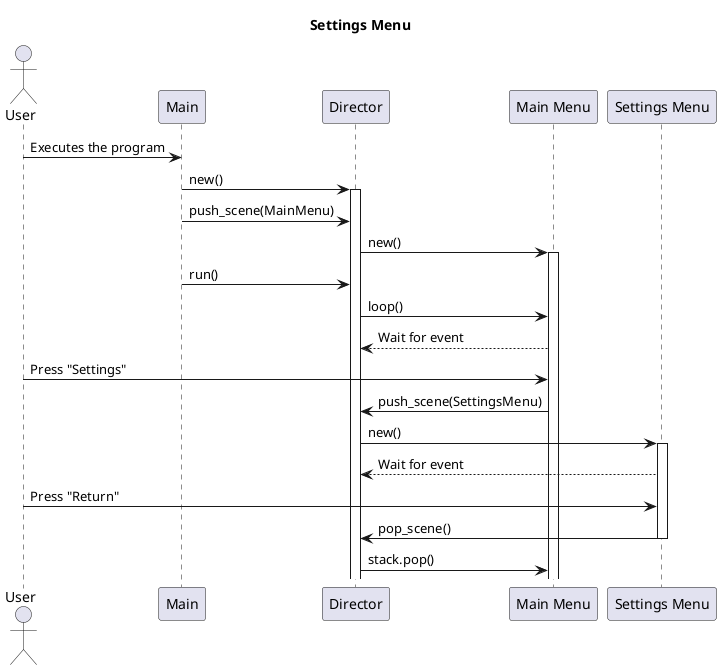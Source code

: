 @startuml Settings Menu Sequence Diagram

title Settings Menu

actor User
participant Main
participant Director
participant MainMenu as "Main Menu"
participant SettingsMenu as "Settings Menu"

User -> Main: Executes the program
Main -> Director: new()
activate Director
Main -> Director: push_scene(MainMenu)
Director -> MainMenu: new()
activate MainMenu
Main -> Director: run()
Director -> MainMenu: loop()
MainMenu --> Director: Wait for event
User -> MainMenu: Press "Settings"
MainMenu -> Director: push_scene(SettingsMenu)
Director -> SettingsMenu: new()
activate SettingsMenu
SettingsMenu --> Director: Wait for event
User -> SettingsMenu: Press "Return"
SettingsMenu -> Director: pop_scene()
deactivate SettingsMenu
Director -> MainMenu: stack.pop()

@enduml